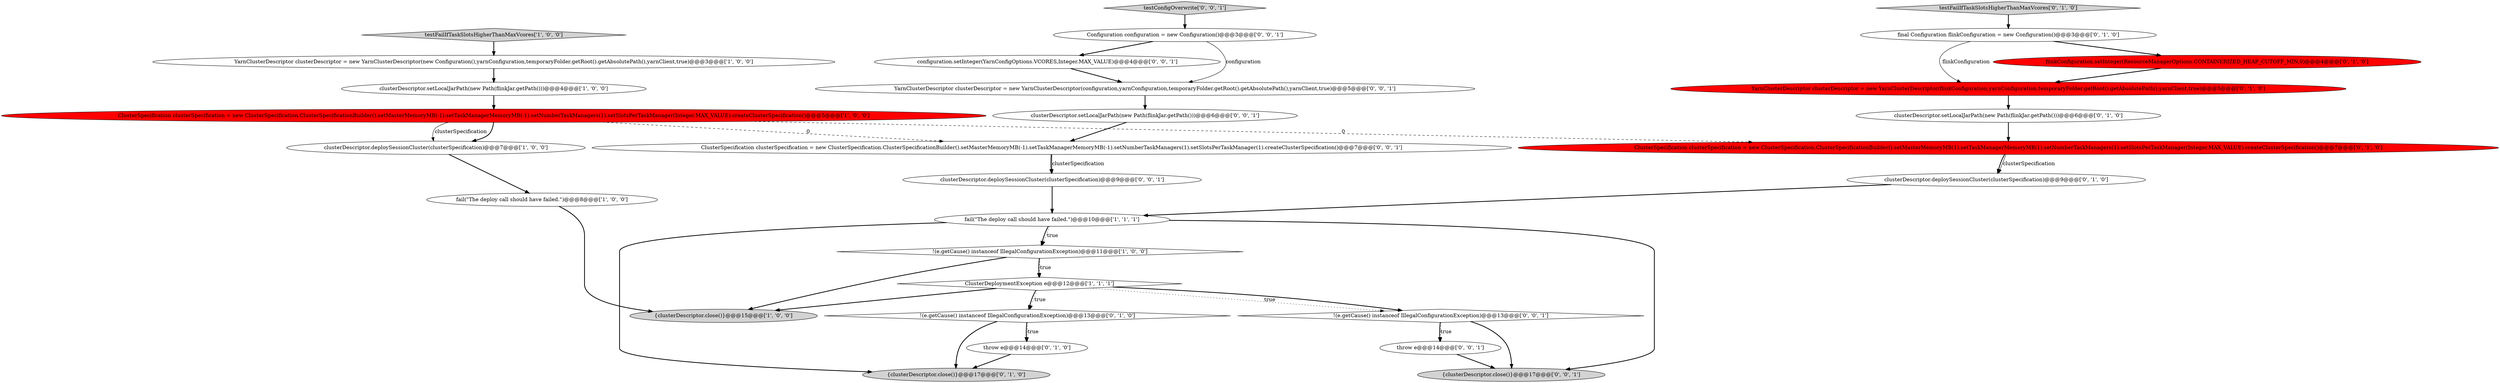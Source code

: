 digraph {
5 [style = filled, label = "!(e.getCause() instanceof IllegalConfigurationException)@@@11@@@['1', '0', '0']", fillcolor = white, shape = diamond image = "AAA0AAABBB1BBB"];
22 [style = filled, label = "YarnClusterDescriptor clusterDescriptor = new YarnClusterDescriptor(configuration,yarnConfiguration,temporaryFolder.getRoot().getAbsolutePath(),yarnClient,true)@@@5@@@['0', '0', '1']", fillcolor = white, shape = ellipse image = "AAA0AAABBB3BBB"];
24 [style = filled, label = "!(e.getCause() instanceof IllegalConfigurationException)@@@13@@@['0', '0', '1']", fillcolor = white, shape = diamond image = "AAA0AAABBB3BBB"];
9 [style = filled, label = "ClusterDeploymentException e@@@12@@@['1', '1', '1']", fillcolor = white, shape = diamond image = "AAA0AAABBB1BBB"];
18 [style = filled, label = "final Configuration flinkConfiguration = new Configuration()@@@3@@@['0', '1', '0']", fillcolor = white, shape = ellipse image = "AAA0AAABBB2BBB"];
8 [style = filled, label = "YarnClusterDescriptor clusterDescriptor = new YarnClusterDescriptor(new Configuration(),yarnConfiguration,temporaryFolder.getRoot().getAbsolutePath(),yarnClient,true)@@@3@@@['1', '0', '0']", fillcolor = white, shape = ellipse image = "AAA0AAABBB1BBB"];
14 [style = filled, label = "testFailIfTaskSlotsHigherThanMaxVcores['0', '1', '0']", fillcolor = lightgray, shape = diamond image = "AAA0AAABBB2BBB"];
12 [style = filled, label = "YarnClusterDescriptor clusterDescriptor = new YarnClusterDescriptor(flinkConfiguration,yarnConfiguration,temporaryFolder.getRoot().getAbsolutePath(),yarnClient,true)@@@5@@@['0', '1', '0']", fillcolor = red, shape = ellipse image = "AAA1AAABBB2BBB"];
3 [style = filled, label = "ClusterSpecification clusterSpecification = new ClusterSpecification.ClusterSpecificationBuilder().setMasterMemoryMB(-1).setTaskManagerMemoryMB(-1).setNumberTaskManagers(1).setSlotsPerTaskManager(Integer.MAX_VALUE).createClusterSpecification()@@@5@@@['1', '0', '0']", fillcolor = red, shape = ellipse image = "AAA1AAABBB1BBB"];
23 [style = filled, label = "clusterDescriptor.setLocalJarPath(new Path(flinkJar.getPath()))@@@6@@@['0', '0', '1']", fillcolor = white, shape = ellipse image = "AAA0AAABBB3BBB"];
27 [style = filled, label = "testConfigOverwrite['0', '0', '1']", fillcolor = lightgray, shape = diamond image = "AAA0AAABBB3BBB"];
2 [style = filled, label = "fail(\"The deploy call should have failed.\")@@@8@@@['1', '0', '0']", fillcolor = white, shape = ellipse image = "AAA0AAABBB1BBB"];
20 [style = filled, label = "ClusterSpecification clusterSpecification = new ClusterSpecification.ClusterSpecificationBuilder().setMasterMemoryMB(-1).setTaskManagerMemoryMB(-1).setNumberTaskManagers(1).setSlotsPerTaskManager(1).createClusterSpecification()@@@7@@@['0', '0', '1']", fillcolor = white, shape = ellipse image = "AAA0AAABBB3BBB"];
28 [style = filled, label = "clusterDescriptor.deploySessionCluster(clusterSpecification)@@@9@@@['0', '0', '1']", fillcolor = white, shape = ellipse image = "AAA0AAABBB3BBB"];
25 [style = filled, label = "{clusterDescriptor.close()}@@@17@@@['0', '0', '1']", fillcolor = lightgray, shape = ellipse image = "AAA0AAABBB3BBB"];
16 [style = filled, label = "flinkConfiguration.setInteger(ResourceManagerOptions.CONTAINERIZED_HEAP_CUTOFF_MIN,0)@@@4@@@['0', '1', '0']", fillcolor = red, shape = ellipse image = "AAA1AAABBB2BBB"];
17 [style = filled, label = "ClusterSpecification clusterSpecification = new ClusterSpecification.ClusterSpecificationBuilder().setMasterMemoryMB(1).setTaskManagerMemoryMB(1).setNumberTaskManagers(1).setSlotsPerTaskManager(Integer.MAX_VALUE).createClusterSpecification()@@@7@@@['0', '1', '0']", fillcolor = red, shape = ellipse image = "AAA1AAABBB2BBB"];
19 [style = filled, label = "throw e@@@14@@@['0', '1', '0']", fillcolor = white, shape = ellipse image = "AAA0AAABBB2BBB"];
10 [style = filled, label = "{clusterDescriptor.close()}@@@17@@@['0', '1', '0']", fillcolor = lightgray, shape = ellipse image = "AAA0AAABBB2BBB"];
7 [style = filled, label = "fail(\"The deploy call should have failed.\")@@@10@@@['1', '1', '1']", fillcolor = white, shape = ellipse image = "AAA0AAABBB1BBB"];
21 [style = filled, label = "configuration.setInteger(YarnConfigOptions.VCORES,Integer.MAX_VALUE)@@@4@@@['0', '0', '1']", fillcolor = white, shape = ellipse image = "AAA0AAABBB3BBB"];
15 [style = filled, label = "clusterDescriptor.setLocalJarPath(new Path(flinkJar.getPath()))@@@6@@@['0', '1', '0']", fillcolor = white, shape = ellipse image = "AAA0AAABBB2BBB"];
0 [style = filled, label = "{clusterDescriptor.close()}@@@15@@@['1', '0', '0']", fillcolor = lightgray, shape = ellipse image = "AAA0AAABBB1BBB"];
26 [style = filled, label = "Configuration configuration = new Configuration()@@@3@@@['0', '0', '1']", fillcolor = white, shape = ellipse image = "AAA0AAABBB3BBB"];
29 [style = filled, label = "throw e@@@14@@@['0', '0', '1']", fillcolor = white, shape = ellipse image = "AAA0AAABBB3BBB"];
11 [style = filled, label = "!(e.getCause() instanceof IllegalConfigurationException)@@@13@@@['0', '1', '0']", fillcolor = white, shape = diamond image = "AAA0AAABBB2BBB"];
4 [style = filled, label = "clusterDescriptor.setLocalJarPath(new Path(flinkJar.getPath()))@@@4@@@['1', '0', '0']", fillcolor = white, shape = ellipse image = "AAA0AAABBB1BBB"];
13 [style = filled, label = "clusterDescriptor.deploySessionCluster(clusterSpecification)@@@9@@@['0', '1', '0']", fillcolor = white, shape = ellipse image = "AAA0AAABBB2BBB"];
6 [style = filled, label = "testFailIfTaskSlotsHigherThanMaxVcores['1', '0', '0']", fillcolor = lightgray, shape = diamond image = "AAA0AAABBB1BBB"];
1 [style = filled, label = "clusterDescriptor.deploySessionCluster(clusterSpecification)@@@7@@@['1', '0', '0']", fillcolor = white, shape = ellipse image = "AAA0AAABBB1BBB"];
4->3 [style = bold, label=""];
23->20 [style = bold, label=""];
3->17 [style = dashed, label="0"];
9->0 [style = bold, label=""];
9->11 [style = bold, label=""];
3->1 [style = bold, label=""];
5->9 [style = bold, label=""];
7->10 [style = bold, label=""];
24->29 [style = dotted, label="true"];
9->11 [style = dotted, label="true"];
17->13 [style = solid, label="clusterSpecification"];
20->28 [style = bold, label=""];
12->15 [style = bold, label=""];
28->7 [style = bold, label=""];
29->25 [style = bold, label=""];
18->12 [style = solid, label="flinkConfiguration"];
19->10 [style = bold, label=""];
24->29 [style = bold, label=""];
11->19 [style = bold, label=""];
22->23 [style = bold, label=""];
26->21 [style = bold, label=""];
7->5 [style = dotted, label="true"];
15->17 [style = bold, label=""];
7->5 [style = bold, label=""];
2->0 [style = bold, label=""];
9->24 [style = dotted, label="true"];
5->0 [style = bold, label=""];
21->22 [style = bold, label=""];
11->10 [style = bold, label=""];
13->7 [style = bold, label=""];
24->25 [style = bold, label=""];
3->20 [style = dashed, label="0"];
6->8 [style = bold, label=""];
3->1 [style = solid, label="clusterSpecification"];
5->9 [style = dotted, label="true"];
14->18 [style = bold, label=""];
1->2 [style = bold, label=""];
17->13 [style = bold, label=""];
7->25 [style = bold, label=""];
26->22 [style = solid, label="configuration"];
8->4 [style = bold, label=""];
11->19 [style = dotted, label="true"];
20->28 [style = solid, label="clusterSpecification"];
16->12 [style = bold, label=""];
9->24 [style = bold, label=""];
27->26 [style = bold, label=""];
18->16 [style = bold, label=""];
}
